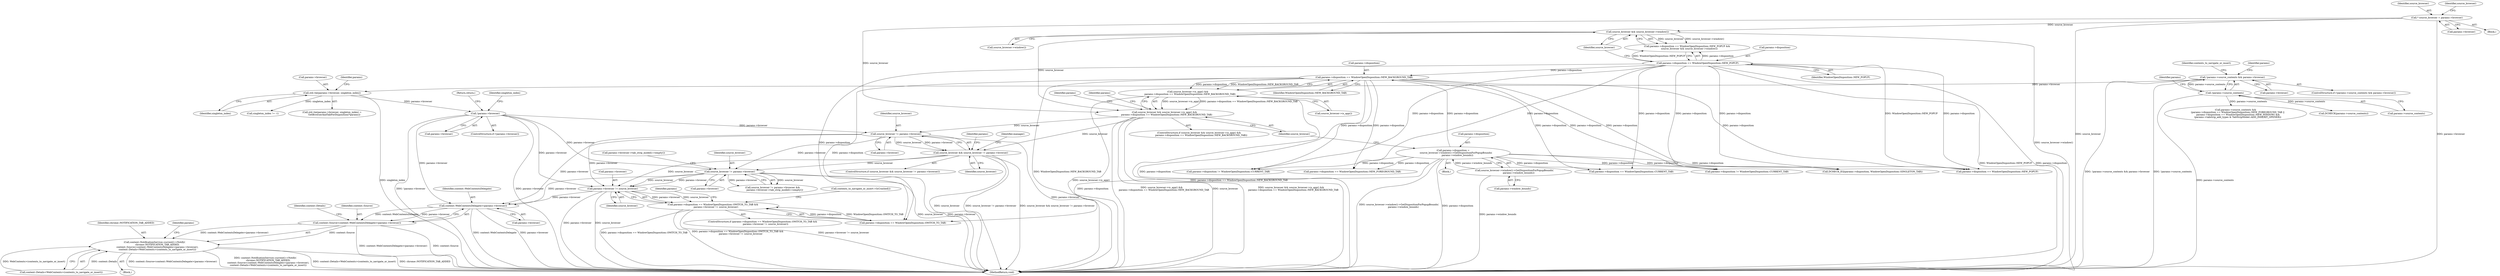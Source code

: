 digraph "0_Chrome_c552cd7b8a0862f6b3c8c6a07f98bda3721101eb_0@pointer" {
"1000569" [label="(Call,params->browser != source_browser)"];
"1000222" [label="(Call,!params->browser)"];
"1000213" [label="(Call,std::tie(params->browser, singleton_index))"];
"1000178" [label="(Call,!params->source_contents && params->browser)"];
"1000179" [label="(Call,!params->source_contents)"];
"1000240" [label="(Call,source_browser != params->browser)"];
"1000162" [label="(Call,source_browser && source_browser->is_app() &&\n      params->disposition == WindowOpenDisposition::NEW_BACKGROUND_TAB)"];
"1000104" [label="(Call,* source_browser = params->browser)"];
"1000149" [label="(Call,source_browser && source_browser->window())"];
"1000164" [label="(Call,source_browser->is_app() &&\n      params->disposition == WindowOpenDisposition::NEW_BACKGROUND_TAB)"];
"1000166" [label="(Call,params->disposition == WindowOpenDisposition::NEW_BACKGROUND_TAB)"];
"1000153" [label="(Call,params->disposition =\n        source_browser->window()->GetDispositionForPopupBounds(\n            params->window_bounds))"];
"1000157" [label="(Call,source_browser->window()->GetDispositionForPopupBounds(\n            params->window_bounds))"];
"1000144" [label="(Call,params->disposition == WindowOpenDisposition::NEW_POPUP)"];
"1000319" [label="(Call,source_browser != params->browser)"];
"1000238" [label="(Call,source_browser && source_browser != params->browser)"];
"1000563" [label="(Call,params->disposition == WindowOpenDisposition::SWITCH_TO_TAB &&\n        params->browser != source_browser)"];
"1000650" [label="(Call,content::WebContentsDelegate>(params->browser))"];
"1000648" [label="(Call,content::Source<content::WebContentsDelegate>(params->browser))"];
"1000646" [label="(Call,content::NotificationService::current()->Notify(\n        chrome::NOTIFICATION_TAB_ADDED,\n        content::Source<content::WebContentsDelegate>(params->browser),\n        content::Details<WebContents>(contents_to_navigate_or_insert)))"];
"1000649" [label="(Identifier,content::Source)"];
"1000162" [label="(Call,source_browser && source_browser->is_app() &&\n      params->disposition == WindowOpenDisposition::NEW_BACKGROUND_TAB)"];
"1000324" [label="(Call,params->browser->tab_strip_model()->empty())"];
"1000184" [label="(Identifier,params)"];
"1000165" [label="(Call,source_browser->is_app())"];
"1000152" [label="(Block,)"];
"1000640" [label="(Call,params->disposition != WindowOpenDisposition::CURRENT_TAB)"];
"1000564" [label="(Call,params->disposition == WindowOpenDisposition::SWITCH_TO_TAB)"];
"1000212" [label="(Call,std::tie(params->browser, singleton_index) =\n      GetBrowserAndTabForDisposition(*params))"];
"1000194" [label="(Identifier,contents_to_navigate_or_insert)"];
"1000223" [label="(Call,params->browser)"];
"1000157" [label="(Call,source_browser->window()->GetDispositionForPopupBounds(\n            params->window_bounds))"];
"1000242" [label="(Call,params->browser)"];
"1000645" [label="(Block,)"];
"1000221" [label="(ControlStructure,if (!params->browser))"];
"1000106" [label="(Call,params->browser)"];
"1000183" [label="(Call,params->browser)"];
"1000647" [label="(Identifier,chrome::NOTIFICATION_TAB_ADDED)"];
"1000321" [label="(Call,params->browser)"];
"1000154" [label="(Call,params->disposition)"];
"1000573" [label="(Identifier,source_browser)"];
"1000320" [label="(Identifier,source_browser)"];
"1000181" [label="(Identifier,params)"];
"1000217" [label="(Identifier,singleton_index)"];
"1000248" [label="(Identifier,manager)"];
"1000174" [label="(Identifier,params)"];
"1000318" [label="(Call,source_browser != params->browser &&\n      params->browser->tab_strip_model()->empty())"];
"1000214" [label="(Call,params->browser)"];
"1000478" [label="(Call,params->source_contents &&\n      (params->disposition == WindowOpenDisposition::NEW_FOREGROUND_TAB ||\n       params->disposition == WindowOpenDisposition::NEW_WINDOW) &&\n      (params->tabstrip_add_types & TabStripModel::ADD_INHERIT_OPENER))"];
"1000213" [label="(Call,std::tie(params->browser, singleton_index))"];
"1000662" [label="(Identifier,params)"];
"1000241" [label="(Identifier,source_browser)"];
"1000563" [label="(Call,params->disposition == WindowOpenDisposition::SWITCH_TO_TAB &&\n        params->browser != source_browser)"];
"1000178" [label="(Call,!params->source_contents && params->browser)"];
"1000228" [label="(Call,singleton_index != -1)"];
"1000170" [label="(Identifier,WindowOpenDisposition::NEW_BACKGROUND_TAB)"];
"1000161" [label="(ControlStructure,if (source_browser && source_browser->is_app() &&\n      params->disposition == WindowOpenDisposition::NEW_BACKGROUND_TAB))"];
"1000143" [label="(Call,params->disposition == WindowOpenDisposition::NEW_POPUP &&\n      source_browser && source_browser->window())"];
"1000665" [label="(MethodReturn,void)"];
"1000646" [label="(Call,content::NotificationService::current()->Notify(\n        chrome::NOTIFICATION_TAB_ADDED,\n        content::Source<content::WebContentsDelegate>(params->browser),\n        content::Details<WebContents>(contents_to_navigate_or_insert)))"];
"1000166" [label="(Call,params->disposition == WindowOpenDisposition::NEW_BACKGROUND_TAB)"];
"1000222" [label="(Call,!params->browser)"];
"1000648" [label="(Call,content::Source<content::WebContentsDelegate>(params->browser))"];
"1000240" [label="(Call,source_browser != params->browser)"];
"1000144" [label="(Call,params->disposition == WindowOpenDisposition::NEW_POPUP)"];
"1000150" [label="(Identifier,source_browser)"];
"1000580" [label="(Call,contents_to_navigate_or_insert->IsCrashed())"];
"1000151" [label="(Call,source_browser->window())"];
"1000339" [label="(Call,params->disposition == WindowOpenDisposition::NEW_POPUP)"];
"1000153" [label="(Call,params->disposition =\n        source_browser->window()->GetDispositionForPopupBounds(\n            params->window_bounds))"];
"1000430" [label="(Call,DCHECK(params->source_contents))"];
"1000164" [label="(Call,source_browser->is_app() &&\n      params->disposition == WindowOpenDisposition::NEW_BACKGROUND_TAB)"];
"1000509" [label="(Call,params->disposition == WindowOpenDisposition::CURRENT_TAB)"];
"1000229" [label="(Identifier,singleton_index)"];
"1000177" [label="(ControlStructure,if (!params->source_contents && params->browser))"];
"1000105" [label="(Identifier,source_browser)"];
"1000104" [label="(Call,* source_browser = params->browser)"];
"1000562" [label="(ControlStructure,if (params->disposition == WindowOpenDisposition::SWITCH_TO_TAB &&\n        params->browser != source_browser))"];
"1000148" [label="(Identifier,WindowOpenDisposition::NEW_POPUP)"];
"1000278" [label="(Identifier,params)"];
"1000179" [label="(Call,!params->source_contents)"];
"1000226" [label="(Return,return;)"];
"1000237" [label="(ControlStructure,if (source_browser && source_browser != params->browser))"];
"1000145" [label="(Call,params->disposition)"];
"1000651" [label="(Identifier,content::WebContentsDelegate)"];
"1000570" [label="(Call,params->browser)"];
"1000238" [label="(Call,source_browser && source_browser != params->browser)"];
"1000656" [label="(Identifier,content::Details)"];
"1000149" [label="(Call,source_browser && source_browser->window())"];
"1000102" [label="(Block,)"];
"1000201" [label="(Call,DCHECK_EQ(params->disposition, WindowOpenDisposition::SINGLETON_TAB))"];
"1000167" [label="(Call,params->disposition)"];
"1000652" [label="(Call,params->browser)"];
"1000180" [label="(Call,params->source_contents)"];
"1000189" [label="(Identifier,params)"];
"1000576" [label="(Identifier,params)"];
"1000163" [label="(Identifier,source_browser)"];
"1000655" [label="(Call,content::Details<WebContents>(contents_to_navigate_or_insert))"];
"1000650" [label="(Call,content::WebContentsDelegate>(params->browser))"];
"1000484" [label="(Call,params->disposition == WindowOpenDisposition::NEW_FOREGROUND_TAB)"];
"1000319" [label="(Call,source_browser != params->browser)"];
"1000158" [label="(Call,params->window_bounds)"];
"1000220" [label="(Identifier,params)"];
"1000239" [label="(Identifier,source_browser)"];
"1000569" [label="(Call,params->browser != source_browser)"];
"1000411" [label="(Call,params->disposition != WindowOpenDisposition::CURRENT_TAB)"];
"1000110" [label="(Identifier,source_browser)"];
"1000569" -> "1000563"  [label="AST: "];
"1000569" -> "1000573"  [label="CFG: "];
"1000570" -> "1000569"  [label="AST: "];
"1000573" -> "1000569"  [label="AST: "];
"1000563" -> "1000569"  [label="CFG: "];
"1000569" -> "1000665"  [label="DDG: params->browser"];
"1000569" -> "1000665"  [label="DDG: source_browser"];
"1000569" -> "1000563"  [label="DDG: params->browser"];
"1000569" -> "1000563"  [label="DDG: source_browser"];
"1000222" -> "1000569"  [label="DDG: params->browser"];
"1000240" -> "1000569"  [label="DDG: params->browser"];
"1000319" -> "1000569"  [label="DDG: params->browser"];
"1000319" -> "1000569"  [label="DDG: source_browser"];
"1000238" -> "1000569"  [label="DDG: source_browser"];
"1000569" -> "1000650"  [label="DDG: params->browser"];
"1000222" -> "1000221"  [label="AST: "];
"1000222" -> "1000223"  [label="CFG: "];
"1000223" -> "1000222"  [label="AST: "];
"1000226" -> "1000222"  [label="CFG: "];
"1000229" -> "1000222"  [label="CFG: "];
"1000222" -> "1000665"  [label="DDG: params->browser"];
"1000222" -> "1000665"  [label="DDG: !params->browser"];
"1000213" -> "1000222"  [label="DDG: params->browser"];
"1000222" -> "1000240"  [label="DDG: params->browser"];
"1000222" -> "1000319"  [label="DDG: params->browser"];
"1000222" -> "1000650"  [label="DDG: params->browser"];
"1000213" -> "1000212"  [label="AST: "];
"1000213" -> "1000217"  [label="CFG: "];
"1000214" -> "1000213"  [label="AST: "];
"1000217" -> "1000213"  [label="AST: "];
"1000220" -> "1000213"  [label="CFG: "];
"1000213" -> "1000665"  [label="DDG: singleton_index"];
"1000178" -> "1000213"  [label="DDG: params->browser"];
"1000213" -> "1000228"  [label="DDG: singleton_index"];
"1000178" -> "1000177"  [label="AST: "];
"1000178" -> "1000179"  [label="CFG: "];
"1000178" -> "1000183"  [label="CFG: "];
"1000179" -> "1000178"  [label="AST: "];
"1000183" -> "1000178"  [label="AST: "];
"1000189" -> "1000178"  [label="CFG: "];
"1000194" -> "1000178"  [label="CFG: "];
"1000178" -> "1000665"  [label="DDG: !params->source_contents && params->browser"];
"1000178" -> "1000665"  [label="DDG: !params->source_contents"];
"1000179" -> "1000178"  [label="DDG: params->source_contents"];
"1000179" -> "1000180"  [label="CFG: "];
"1000180" -> "1000179"  [label="AST: "];
"1000184" -> "1000179"  [label="CFG: "];
"1000179" -> "1000665"  [label="DDG: params->source_contents"];
"1000179" -> "1000430"  [label="DDG: params->source_contents"];
"1000179" -> "1000478"  [label="DDG: params->source_contents"];
"1000240" -> "1000238"  [label="AST: "];
"1000240" -> "1000242"  [label="CFG: "];
"1000241" -> "1000240"  [label="AST: "];
"1000242" -> "1000240"  [label="AST: "];
"1000238" -> "1000240"  [label="CFG: "];
"1000240" -> "1000665"  [label="DDG: params->browser"];
"1000240" -> "1000238"  [label="DDG: source_browser"];
"1000240" -> "1000238"  [label="DDG: params->browser"];
"1000162" -> "1000240"  [label="DDG: source_browser"];
"1000240" -> "1000319"  [label="DDG: params->browser"];
"1000240" -> "1000650"  [label="DDG: params->browser"];
"1000162" -> "1000161"  [label="AST: "];
"1000162" -> "1000163"  [label="CFG: "];
"1000162" -> "1000164"  [label="CFG: "];
"1000163" -> "1000162"  [label="AST: "];
"1000164" -> "1000162"  [label="AST: "];
"1000174" -> "1000162"  [label="CFG: "];
"1000181" -> "1000162"  [label="CFG: "];
"1000162" -> "1000665"  [label="DDG: source_browser->is_app() &&\n      params->disposition == WindowOpenDisposition::NEW_BACKGROUND_TAB"];
"1000162" -> "1000665"  [label="DDG: source_browser"];
"1000162" -> "1000665"  [label="DDG: source_browser && source_browser->is_app() &&\n      params->disposition == WindowOpenDisposition::NEW_BACKGROUND_TAB"];
"1000104" -> "1000162"  [label="DDG: source_browser"];
"1000149" -> "1000162"  [label="DDG: source_browser"];
"1000164" -> "1000162"  [label="DDG: source_browser->is_app()"];
"1000164" -> "1000162"  [label="DDG: params->disposition == WindowOpenDisposition::NEW_BACKGROUND_TAB"];
"1000162" -> "1000238"  [label="DDG: source_browser"];
"1000104" -> "1000102"  [label="AST: "];
"1000104" -> "1000106"  [label="CFG: "];
"1000105" -> "1000104"  [label="AST: "];
"1000106" -> "1000104"  [label="AST: "];
"1000110" -> "1000104"  [label="CFG: "];
"1000104" -> "1000665"  [label="DDG: source_browser"];
"1000104" -> "1000665"  [label="DDG: params->browser"];
"1000104" -> "1000149"  [label="DDG: source_browser"];
"1000149" -> "1000143"  [label="AST: "];
"1000149" -> "1000150"  [label="CFG: "];
"1000149" -> "1000151"  [label="CFG: "];
"1000150" -> "1000149"  [label="AST: "];
"1000151" -> "1000149"  [label="AST: "];
"1000143" -> "1000149"  [label="CFG: "];
"1000149" -> "1000665"  [label="DDG: source_browser->window()"];
"1000149" -> "1000143"  [label="DDG: source_browser"];
"1000149" -> "1000143"  [label="DDG: source_browser->window()"];
"1000164" -> "1000165"  [label="CFG: "];
"1000164" -> "1000166"  [label="CFG: "];
"1000165" -> "1000164"  [label="AST: "];
"1000166" -> "1000164"  [label="AST: "];
"1000164" -> "1000665"  [label="DDG: params->disposition == WindowOpenDisposition::NEW_BACKGROUND_TAB"];
"1000164" -> "1000665"  [label="DDG: source_browser->is_app()"];
"1000166" -> "1000164"  [label="DDG: params->disposition"];
"1000166" -> "1000164"  [label="DDG: WindowOpenDisposition::NEW_BACKGROUND_TAB"];
"1000166" -> "1000170"  [label="CFG: "];
"1000167" -> "1000166"  [label="AST: "];
"1000170" -> "1000166"  [label="AST: "];
"1000166" -> "1000665"  [label="DDG: params->disposition"];
"1000166" -> "1000665"  [label="DDG: WindowOpenDisposition::NEW_BACKGROUND_TAB"];
"1000153" -> "1000166"  [label="DDG: params->disposition"];
"1000144" -> "1000166"  [label="DDG: params->disposition"];
"1000166" -> "1000201"  [label="DDG: params->disposition"];
"1000166" -> "1000339"  [label="DDG: params->disposition"];
"1000166" -> "1000411"  [label="DDG: params->disposition"];
"1000166" -> "1000484"  [label="DDG: params->disposition"];
"1000166" -> "1000509"  [label="DDG: params->disposition"];
"1000166" -> "1000564"  [label="DDG: params->disposition"];
"1000166" -> "1000640"  [label="DDG: params->disposition"];
"1000153" -> "1000152"  [label="AST: "];
"1000153" -> "1000157"  [label="CFG: "];
"1000154" -> "1000153"  [label="AST: "];
"1000157" -> "1000153"  [label="AST: "];
"1000163" -> "1000153"  [label="CFG: "];
"1000153" -> "1000665"  [label="DDG: source_browser->window()->GetDispositionForPopupBounds(\n            params->window_bounds)"];
"1000153" -> "1000665"  [label="DDG: params->disposition"];
"1000157" -> "1000153"  [label="DDG: params->window_bounds"];
"1000153" -> "1000201"  [label="DDG: params->disposition"];
"1000153" -> "1000339"  [label="DDG: params->disposition"];
"1000153" -> "1000411"  [label="DDG: params->disposition"];
"1000153" -> "1000484"  [label="DDG: params->disposition"];
"1000153" -> "1000509"  [label="DDG: params->disposition"];
"1000153" -> "1000564"  [label="DDG: params->disposition"];
"1000153" -> "1000640"  [label="DDG: params->disposition"];
"1000157" -> "1000158"  [label="CFG: "];
"1000158" -> "1000157"  [label="AST: "];
"1000157" -> "1000665"  [label="DDG: params->window_bounds"];
"1000144" -> "1000143"  [label="AST: "];
"1000144" -> "1000148"  [label="CFG: "];
"1000145" -> "1000144"  [label="AST: "];
"1000148" -> "1000144"  [label="AST: "];
"1000150" -> "1000144"  [label="CFG: "];
"1000143" -> "1000144"  [label="CFG: "];
"1000144" -> "1000665"  [label="DDG: WindowOpenDisposition::NEW_POPUP"];
"1000144" -> "1000665"  [label="DDG: params->disposition"];
"1000144" -> "1000143"  [label="DDG: params->disposition"];
"1000144" -> "1000143"  [label="DDG: WindowOpenDisposition::NEW_POPUP"];
"1000144" -> "1000201"  [label="DDG: params->disposition"];
"1000144" -> "1000339"  [label="DDG: params->disposition"];
"1000144" -> "1000339"  [label="DDG: WindowOpenDisposition::NEW_POPUP"];
"1000144" -> "1000411"  [label="DDG: params->disposition"];
"1000144" -> "1000484"  [label="DDG: params->disposition"];
"1000144" -> "1000509"  [label="DDG: params->disposition"];
"1000144" -> "1000564"  [label="DDG: params->disposition"];
"1000144" -> "1000640"  [label="DDG: params->disposition"];
"1000319" -> "1000318"  [label="AST: "];
"1000319" -> "1000321"  [label="CFG: "];
"1000320" -> "1000319"  [label="AST: "];
"1000321" -> "1000319"  [label="AST: "];
"1000324" -> "1000319"  [label="CFG: "];
"1000318" -> "1000319"  [label="CFG: "];
"1000319" -> "1000665"  [label="DDG: params->browser"];
"1000319" -> "1000665"  [label="DDG: source_browser"];
"1000319" -> "1000318"  [label="DDG: source_browser"];
"1000319" -> "1000318"  [label="DDG: params->browser"];
"1000238" -> "1000319"  [label="DDG: source_browser"];
"1000319" -> "1000650"  [label="DDG: params->browser"];
"1000238" -> "1000237"  [label="AST: "];
"1000238" -> "1000239"  [label="CFG: "];
"1000239" -> "1000238"  [label="AST: "];
"1000248" -> "1000238"  [label="CFG: "];
"1000278" -> "1000238"  [label="CFG: "];
"1000238" -> "1000665"  [label="DDG: source_browser"];
"1000238" -> "1000665"  [label="DDG: source_browser != params->browser"];
"1000238" -> "1000665"  [label="DDG: source_browser && source_browser != params->browser"];
"1000563" -> "1000562"  [label="AST: "];
"1000563" -> "1000564"  [label="CFG: "];
"1000564" -> "1000563"  [label="AST: "];
"1000576" -> "1000563"  [label="CFG: "];
"1000580" -> "1000563"  [label="CFG: "];
"1000563" -> "1000665"  [label="DDG: params->disposition == WindowOpenDisposition::SWITCH_TO_TAB &&\n        params->browser != source_browser"];
"1000563" -> "1000665"  [label="DDG: params->browser != source_browser"];
"1000563" -> "1000665"  [label="DDG: params->disposition == WindowOpenDisposition::SWITCH_TO_TAB"];
"1000564" -> "1000563"  [label="DDG: params->disposition"];
"1000564" -> "1000563"  [label="DDG: WindowOpenDisposition::SWITCH_TO_TAB"];
"1000650" -> "1000648"  [label="AST: "];
"1000650" -> "1000652"  [label="CFG: "];
"1000651" -> "1000650"  [label="AST: "];
"1000652" -> "1000650"  [label="AST: "];
"1000648" -> "1000650"  [label="CFG: "];
"1000650" -> "1000665"  [label="DDG: content::WebContentsDelegate"];
"1000650" -> "1000665"  [label="DDG: params->browser"];
"1000650" -> "1000648"  [label="DDG: content::WebContentsDelegate"];
"1000650" -> "1000648"  [label="DDG: params->browser"];
"1000648" -> "1000646"  [label="AST: "];
"1000649" -> "1000648"  [label="AST: "];
"1000656" -> "1000648"  [label="CFG: "];
"1000648" -> "1000665"  [label="DDG: content::WebContentsDelegate>(params->browser)"];
"1000648" -> "1000665"  [label="DDG: content::Source"];
"1000648" -> "1000646"  [label="DDG: content::Source"];
"1000648" -> "1000646"  [label="DDG: content::WebContentsDelegate>(params->browser)"];
"1000646" -> "1000645"  [label="AST: "];
"1000646" -> "1000655"  [label="CFG: "];
"1000647" -> "1000646"  [label="AST: "];
"1000655" -> "1000646"  [label="AST: "];
"1000662" -> "1000646"  [label="CFG: "];
"1000646" -> "1000665"  [label="DDG: content::NotificationService::current()->Notify(\n        chrome::NOTIFICATION_TAB_ADDED,\n        content::Source<content::WebContentsDelegate>(params->browser),\n        content::Details<WebContents>(contents_to_navigate_or_insert))"];
"1000646" -> "1000665"  [label="DDG: content::Details<WebContents>(contents_to_navigate_or_insert)"];
"1000646" -> "1000665"  [label="DDG: chrome::NOTIFICATION_TAB_ADDED"];
"1000646" -> "1000665"  [label="DDG: content::Source<content::WebContentsDelegate>(params->browser)"];
"1000655" -> "1000646"  [label="DDG: content::Details"];
"1000655" -> "1000646"  [label="DDG: WebContents>(contents_to_navigate_or_insert)"];
}
